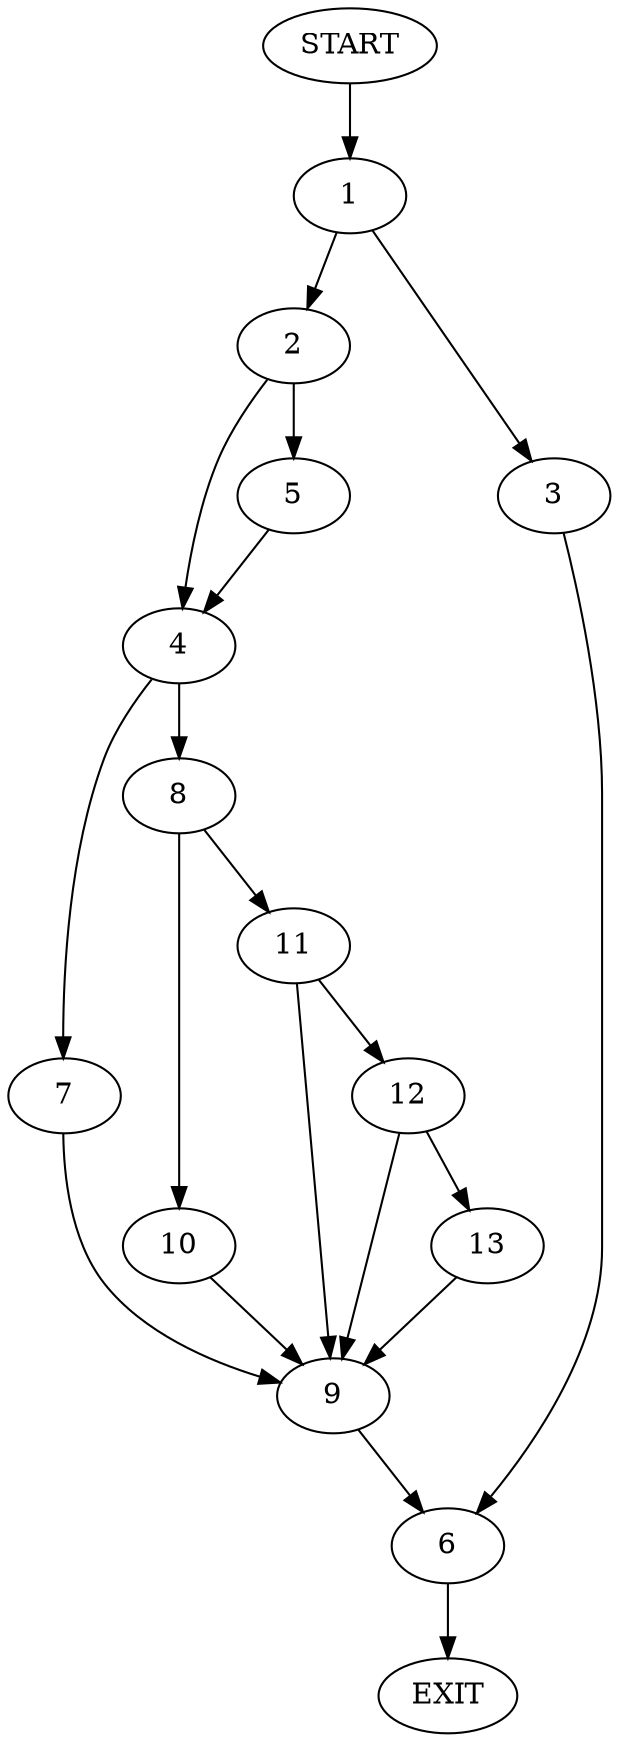 digraph {
0 [label="START"]
14 [label="EXIT"]
0 -> 1
1 -> 2
1 -> 3
2 -> 4
2 -> 5
3 -> 6
4 -> 7
4 -> 8
5 -> 4
7 -> 9
8 -> 10
8 -> 11
9 -> 6
11 -> 9
11 -> 12
10 -> 9
12 -> 9
12 -> 13
13 -> 9
6 -> 14
}
